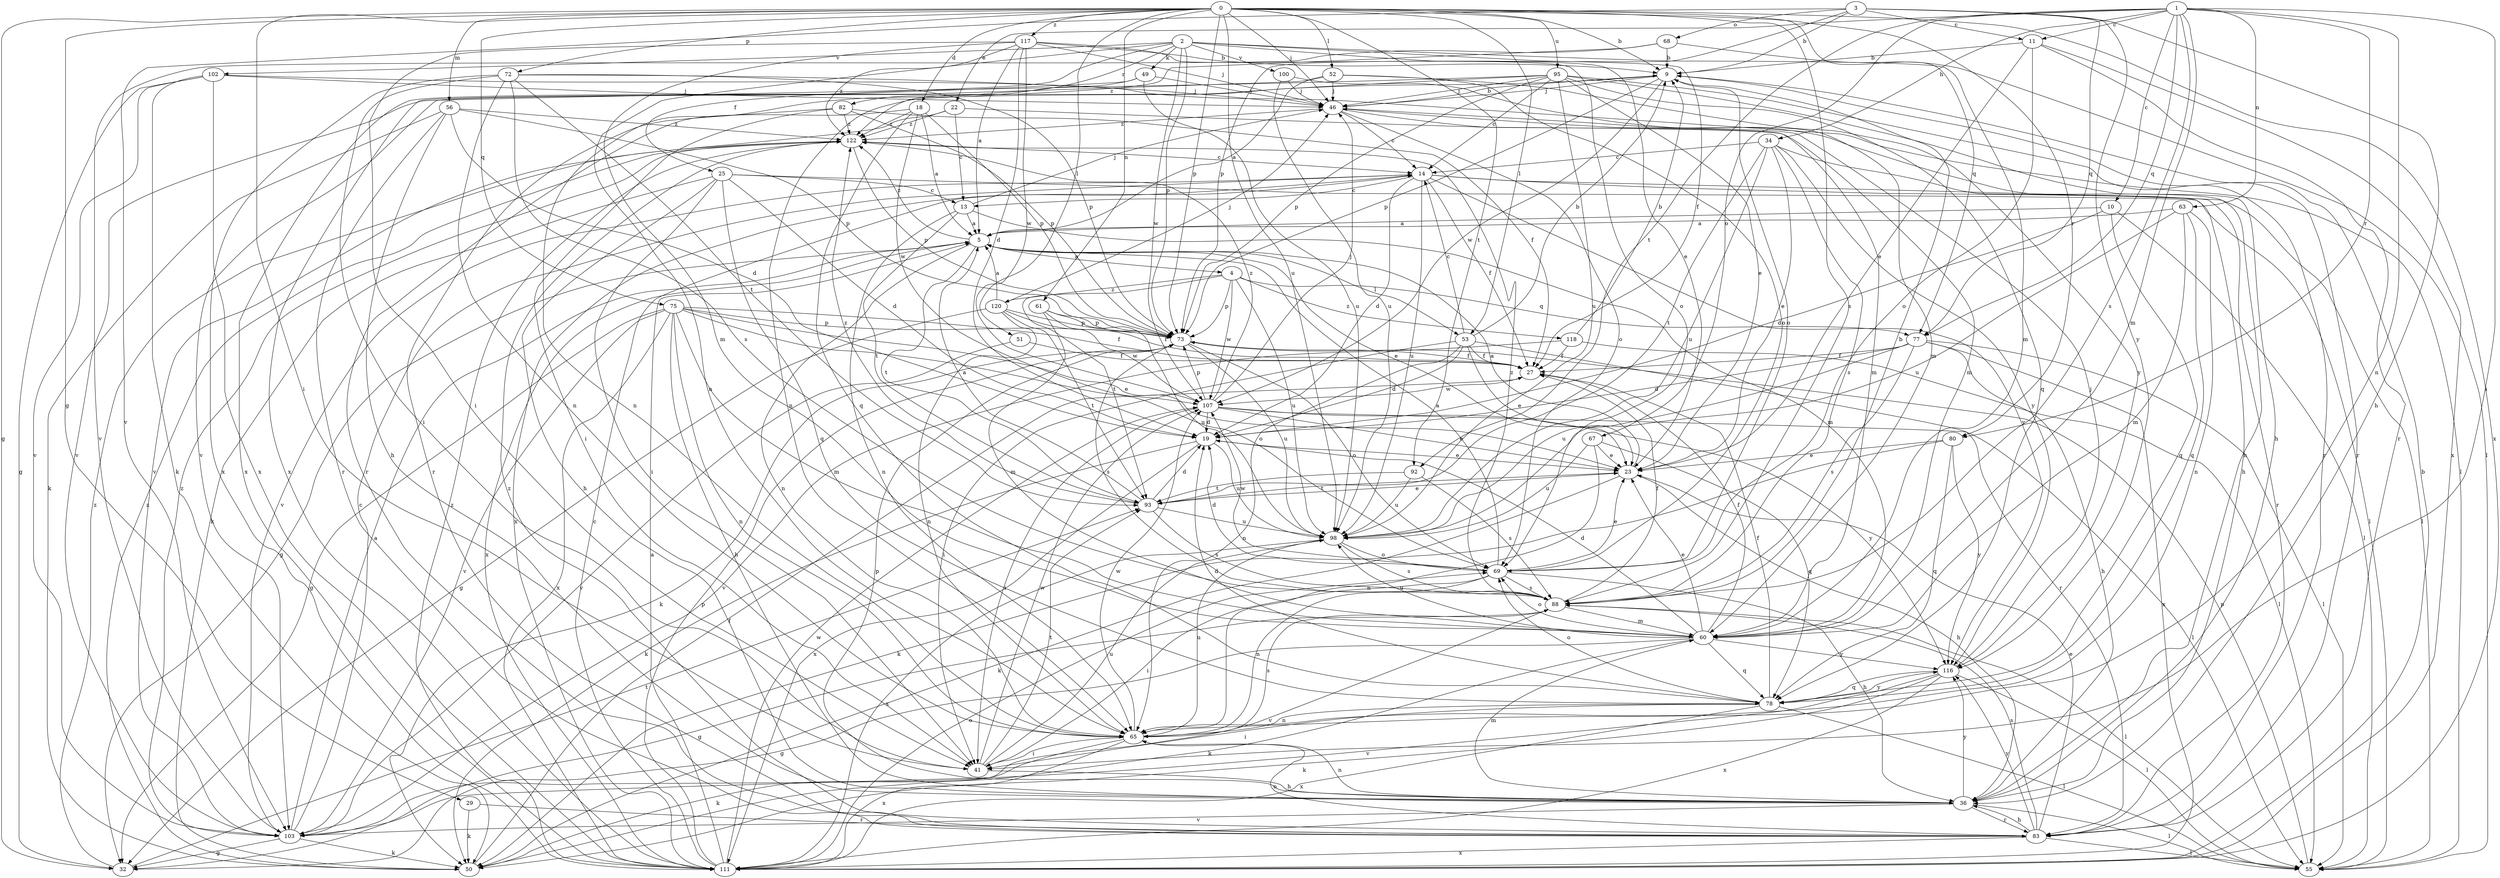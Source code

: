 strict digraph  {
0;
1;
2;
3;
4;
5;
9;
10;
11;
13;
14;
18;
19;
22;
23;
25;
27;
29;
32;
34;
36;
41;
46;
49;
50;
51;
52;
53;
55;
56;
60;
61;
63;
65;
67;
68;
69;
72;
73;
75;
77;
78;
80;
82;
83;
88;
92;
93;
95;
98;
100;
102;
103;
107;
111;
116;
117;
118;
120;
122;
0 -> 9  [label=b];
0 -> 18  [label=d];
0 -> 29  [label=g];
0 -> 32  [label=g];
0 -> 41  [label=i];
0 -> 46  [label=j];
0 -> 51  [label=l];
0 -> 52  [label=l];
0 -> 53  [label=l];
0 -> 56  [label=m];
0 -> 61  [label=n];
0 -> 72  [label=p];
0 -> 73  [label=p];
0 -> 75  [label=q];
0 -> 77  [label=q];
0 -> 80  [label=r];
0 -> 88  [label=s];
0 -> 92  [label=t];
0 -> 95  [label=u];
0 -> 98  [label=u];
0 -> 111  [label=x];
0 -> 117  [label=z];
1 -> 10  [label=c];
1 -> 11  [label=c];
1 -> 22  [label=e];
1 -> 34  [label=h];
1 -> 41  [label=i];
1 -> 60  [label=m];
1 -> 63  [label=n];
1 -> 65  [label=n];
1 -> 67  [label=o];
1 -> 77  [label=q];
1 -> 80  [label=r];
1 -> 88  [label=s];
1 -> 92  [label=t];
2 -> 23  [label=e];
2 -> 25  [label=f];
2 -> 27  [label=f];
2 -> 49  [label=k];
2 -> 60  [label=m];
2 -> 65  [label=n];
2 -> 73  [label=p];
2 -> 82  [label=r];
2 -> 100  [label=v];
2 -> 102  [label=v];
2 -> 107  [label=w];
3 -> 9  [label=b];
3 -> 11  [label=c];
3 -> 36  [label=h];
3 -> 68  [label=o];
3 -> 73  [label=p];
3 -> 77  [label=q];
3 -> 103  [label=v];
3 -> 116  [label=y];
4 -> 73  [label=p];
4 -> 77  [label=q];
4 -> 93  [label=t];
4 -> 98  [label=u];
4 -> 107  [label=w];
4 -> 118  [label=z];
4 -> 120  [label=z];
5 -> 4  [label=a];
5 -> 23  [label=e];
5 -> 32  [label=g];
5 -> 53  [label=l];
5 -> 65  [label=n];
5 -> 93  [label=t];
5 -> 111  [label=x];
5 -> 122  [label=z];
9 -> 46  [label=j];
9 -> 69  [label=o];
9 -> 73  [label=p];
9 -> 83  [label=r];
9 -> 103  [label=v];
9 -> 107  [label=w];
10 -> 5  [label=a];
10 -> 19  [label=d];
10 -> 55  [label=l];
10 -> 78  [label=q];
11 -> 9  [label=b];
11 -> 23  [label=e];
11 -> 69  [label=o];
11 -> 83  [label=r];
11 -> 111  [label=x];
13 -> 5  [label=a];
13 -> 46  [label=j];
13 -> 60  [label=m];
13 -> 65  [label=n];
13 -> 93  [label=t];
14 -> 13  [label=c];
14 -> 19  [label=d];
14 -> 27  [label=f];
14 -> 55  [label=l];
14 -> 83  [label=r];
14 -> 98  [label=u];
14 -> 103  [label=v];
14 -> 111  [label=x];
14 -> 116  [label=y];
18 -> 5  [label=a];
18 -> 73  [label=p];
18 -> 78  [label=q];
18 -> 83  [label=r];
18 -> 107  [label=w];
18 -> 122  [label=z];
19 -> 23  [label=e];
19 -> 50  [label=k];
19 -> 98  [label=u];
19 -> 111  [label=x];
22 -> 13  [label=c];
22 -> 60  [label=m];
22 -> 103  [label=v];
22 -> 122  [label=z];
23 -> 5  [label=a];
23 -> 36  [label=h];
23 -> 50  [label=k];
23 -> 93  [label=t];
25 -> 13  [label=c];
25 -> 19  [label=d];
25 -> 36  [label=h];
25 -> 41  [label=i];
25 -> 50  [label=k];
25 -> 55  [label=l];
25 -> 78  [label=q];
27 -> 107  [label=w];
29 -> 50  [label=k];
29 -> 83  [label=r];
32 -> 93  [label=t];
32 -> 122  [label=z];
34 -> 14  [label=c];
34 -> 23  [label=e];
34 -> 36  [label=h];
34 -> 88  [label=s];
34 -> 93  [label=t];
34 -> 98  [label=u];
34 -> 116  [label=y];
36 -> 55  [label=l];
36 -> 60  [label=m];
36 -> 65  [label=n];
36 -> 73  [label=p];
36 -> 83  [label=r];
36 -> 103  [label=v];
36 -> 116  [label=y];
41 -> 36  [label=h];
41 -> 93  [label=t];
41 -> 98  [label=u];
41 -> 107  [label=w];
46 -> 9  [label=b];
46 -> 14  [label=c];
46 -> 36  [label=h];
46 -> 60  [label=m];
46 -> 69  [label=o];
46 -> 122  [label=z];
49 -> 46  [label=j];
49 -> 65  [label=n];
49 -> 98  [label=u];
49 -> 111  [label=x];
50 -> 27  [label=f];
50 -> 122  [label=z];
51 -> 27  [label=f];
51 -> 103  [label=v];
52 -> 5  [label=a];
52 -> 46  [label=j];
52 -> 69  [label=o];
52 -> 111  [label=x];
52 -> 116  [label=y];
53 -> 9  [label=b];
53 -> 14  [label=c];
53 -> 19  [label=d];
53 -> 23  [label=e];
53 -> 27  [label=f];
53 -> 41  [label=i];
53 -> 65  [label=n];
53 -> 83  [label=r];
55 -> 73  [label=p];
56 -> 19  [label=d];
56 -> 36  [label=h];
56 -> 50  [label=k];
56 -> 73  [label=p];
56 -> 83  [label=r];
56 -> 122  [label=z];
60 -> 19  [label=d];
60 -> 23  [label=e];
60 -> 27  [label=f];
60 -> 32  [label=g];
60 -> 50  [label=k];
60 -> 69  [label=o];
60 -> 78  [label=q];
60 -> 98  [label=u];
60 -> 116  [label=y];
61 -> 60  [label=m];
61 -> 73  [label=p];
61 -> 98  [label=u];
61 -> 107  [label=w];
63 -> 5  [label=a];
63 -> 60  [label=m];
63 -> 65  [label=n];
63 -> 78  [label=q];
63 -> 98  [label=u];
65 -> 41  [label=i];
65 -> 50  [label=k];
65 -> 88  [label=s];
65 -> 98  [label=u];
65 -> 107  [label=w];
65 -> 111  [label=x];
67 -> 23  [label=e];
67 -> 65  [label=n];
67 -> 78  [label=q];
67 -> 98  [label=u];
68 -> 9  [label=b];
68 -> 55  [label=l];
68 -> 103  [label=v];
68 -> 122  [label=z];
69 -> 5  [label=a];
69 -> 19  [label=d];
69 -> 23  [label=e];
69 -> 36  [label=h];
69 -> 41  [label=i];
69 -> 65  [label=n];
69 -> 88  [label=s];
69 -> 107  [label=w];
72 -> 41  [label=i];
72 -> 46  [label=j];
72 -> 65  [label=n];
72 -> 73  [label=p];
72 -> 88  [label=s];
72 -> 93  [label=t];
72 -> 111  [label=x];
73 -> 27  [label=f];
73 -> 50  [label=k];
73 -> 69  [label=o];
73 -> 88  [label=s];
73 -> 98  [label=u];
75 -> 23  [label=e];
75 -> 27  [label=f];
75 -> 32  [label=g];
75 -> 36  [label=h];
75 -> 60  [label=m];
75 -> 65  [label=n];
75 -> 69  [label=o];
75 -> 73  [label=p];
75 -> 103  [label=v];
75 -> 111  [label=x];
77 -> 19  [label=d];
77 -> 27  [label=f];
77 -> 36  [label=h];
77 -> 55  [label=l];
77 -> 88  [label=s];
77 -> 98  [label=u];
77 -> 111  [label=x];
78 -> 19  [label=d];
78 -> 27  [label=f];
78 -> 41  [label=i];
78 -> 55  [label=l];
78 -> 65  [label=n];
78 -> 69  [label=o];
78 -> 111  [label=x];
78 -> 116  [label=y];
80 -> 23  [label=e];
80 -> 50  [label=k];
80 -> 78  [label=q];
80 -> 116  [label=y];
82 -> 27  [label=f];
82 -> 41  [label=i];
82 -> 73  [label=p];
82 -> 83  [label=r];
82 -> 122  [label=z];
83 -> 23  [label=e];
83 -> 36  [label=h];
83 -> 55  [label=l];
83 -> 65  [label=n];
83 -> 88  [label=s];
83 -> 111  [label=x];
83 -> 116  [label=y];
83 -> 122  [label=z];
88 -> 9  [label=b];
88 -> 27  [label=f];
88 -> 32  [label=g];
88 -> 55  [label=l];
88 -> 60  [label=m];
88 -> 103  [label=v];
88 -> 122  [label=z];
92 -> 88  [label=s];
92 -> 93  [label=t];
92 -> 98  [label=u];
93 -> 5  [label=a];
93 -> 19  [label=d];
93 -> 23  [label=e];
93 -> 88  [label=s];
93 -> 98  [label=u];
93 -> 122  [label=z];
95 -> 14  [label=c];
95 -> 23  [label=e];
95 -> 36  [label=h];
95 -> 46  [label=j];
95 -> 65  [label=n];
95 -> 73  [label=p];
95 -> 78  [label=q];
95 -> 83  [label=r];
95 -> 98  [label=u];
95 -> 103  [label=v];
98 -> 69  [label=o];
98 -> 88  [label=s];
98 -> 111  [label=x];
100 -> 46  [label=j];
100 -> 60  [label=m];
100 -> 98  [label=u];
102 -> 32  [label=g];
102 -> 46  [label=j];
102 -> 50  [label=k];
102 -> 55  [label=l];
102 -> 103  [label=v];
102 -> 111  [label=x];
103 -> 5  [label=a];
103 -> 14  [label=c];
103 -> 32  [label=g];
103 -> 50  [label=k];
103 -> 122  [label=z];
107 -> 19  [label=d];
107 -> 23  [label=e];
107 -> 41  [label=i];
107 -> 46  [label=j];
107 -> 55  [label=l];
107 -> 73  [label=p];
107 -> 116  [label=y];
107 -> 122  [label=z];
111 -> 5  [label=a];
111 -> 9  [label=b];
111 -> 14  [label=c];
111 -> 69  [label=o];
111 -> 73  [label=p];
111 -> 107  [label=w];
111 -> 122  [label=z];
116 -> 46  [label=j];
116 -> 50  [label=k];
116 -> 55  [label=l];
116 -> 78  [label=q];
116 -> 103  [label=v];
116 -> 111  [label=x];
117 -> 5  [label=a];
117 -> 9  [label=b];
117 -> 19  [label=d];
117 -> 41  [label=i];
117 -> 46  [label=j];
117 -> 60  [label=m];
117 -> 69  [label=o];
117 -> 107  [label=w];
117 -> 122  [label=z];
118 -> 9  [label=b];
118 -> 27  [label=f];
118 -> 55  [label=l];
118 -> 103  [label=v];
120 -> 5  [label=a];
120 -> 27  [label=f];
120 -> 32  [label=g];
120 -> 46  [label=j];
120 -> 65  [label=n];
120 -> 73  [label=p];
120 -> 93  [label=t];
122 -> 14  [label=c];
122 -> 73  [label=p];
}
